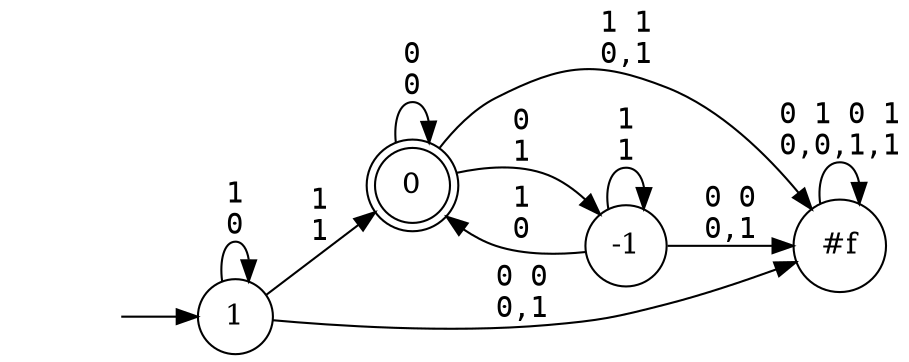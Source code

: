 digraph G {
rankdir="LR";edge[fontname=Courier];
node[shape=circle];
"#entry#"[shape=none label=""];
"0"[shape=doublecircle];
"#entry#"->"1"
"1"->"#f"[label="0 0\n0,1"];
"1"->"1"[label="1\n0"];
"1"->"0"[label="1\n1"];
"#f"->"#f"[label="0 1 0 1\n0,0,1,1"];
"0"->"0"[label="0\n0"];
"0"->"#f"[label="1 1\n0,1"];
"0"->"-1"[label="0\n1"];
"-1"->"#f"[label="0 0\n0,1"];
"-1"->"0"[label="1\n0"];
"-1"->"-1"[label="1\n1"];
}
